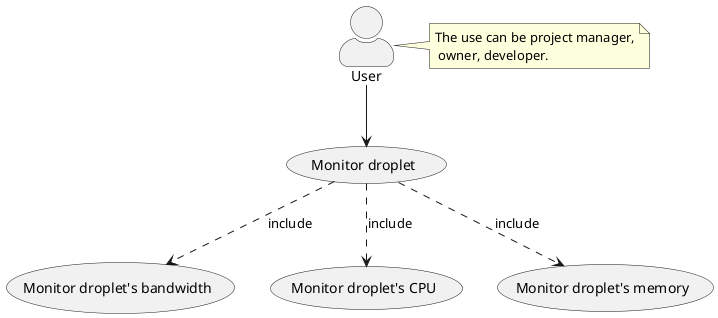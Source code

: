 
@startuml

skinparam actorStyle awesome
"User" as User
(Monitor droplet) as MonitorDroplet
(Monitor droplet's bandwidth) as MonitorDropletBandwidth
(Monitor droplet's CPU) as MonitorDropletCPU
(Monitor droplet's memory) as MonitorDropletMemory

User --> MonitorDroplet


MonitorDroplet ..> MonitorDropletBandwidth: include
MonitorDroplet ..> MonitorDropletCPU: include
MonitorDroplet ..> MonitorDropletMemory: include
note right of User: The use can be project manager,\n owner, developer.




@enduml
